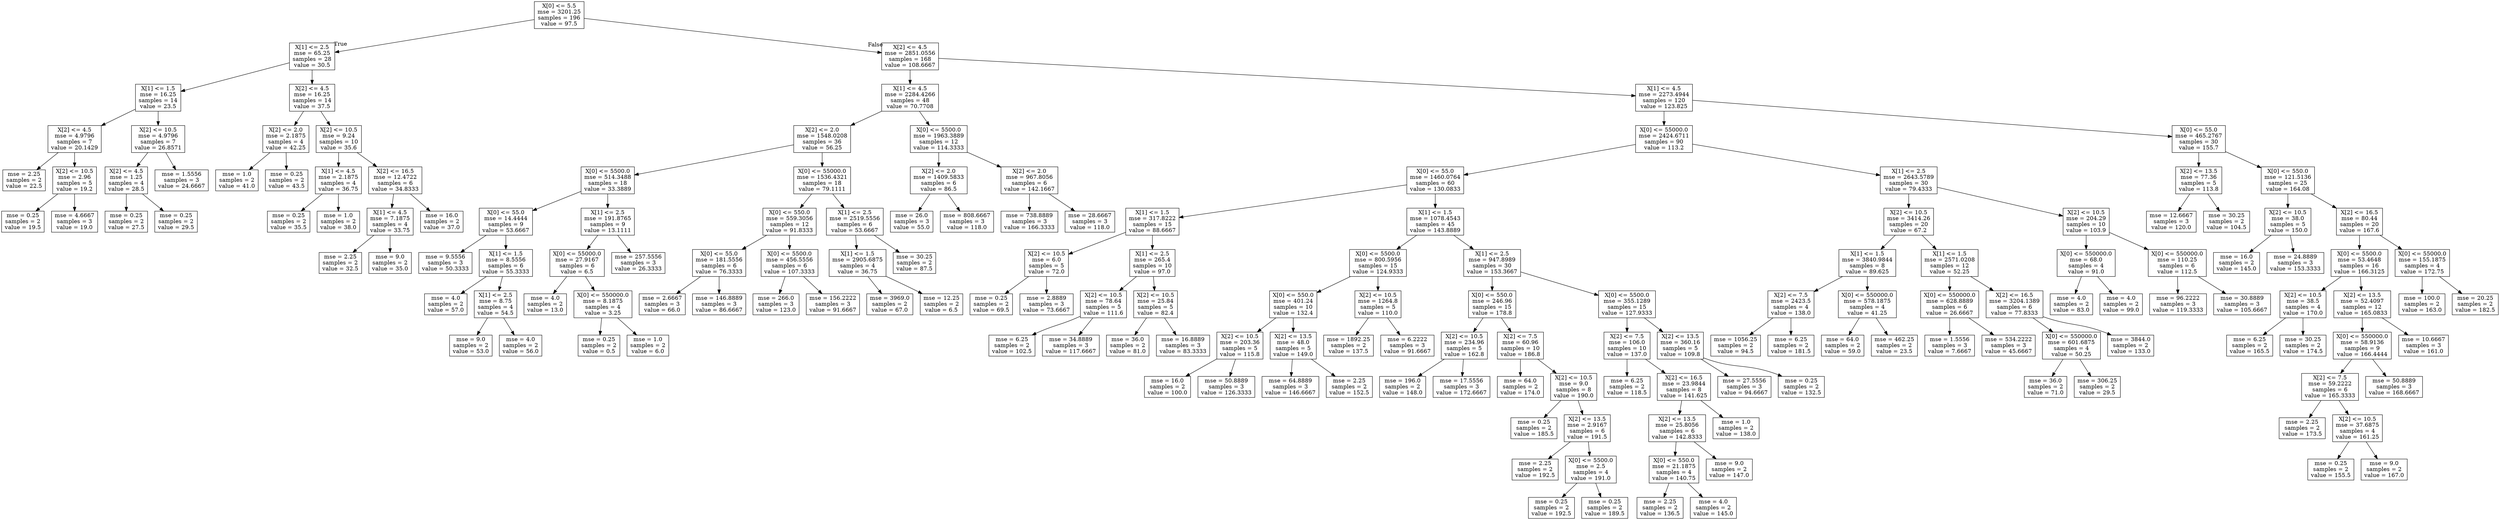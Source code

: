 digraph Tree {
node [shape=box] ;
0 [label="X[0] <= 5.5\nmse = 3201.25\nsamples = 196\nvalue = 97.5"] ;
1 [label="X[1] <= 2.5\nmse = 65.25\nsamples = 28\nvalue = 30.5"] ;
0 -> 1 [labeldistance=2.5, labelangle=45, headlabel="True"] ;
2 [label="X[1] <= 1.5\nmse = 16.25\nsamples = 14\nvalue = 23.5"] ;
1 -> 2 ;
3 [label="X[2] <= 4.5\nmse = 4.9796\nsamples = 7\nvalue = 20.1429"] ;
2 -> 3 ;
4 [label="mse = 2.25\nsamples = 2\nvalue = 22.5"] ;
3 -> 4 ;
5 [label="X[2] <= 10.5\nmse = 2.96\nsamples = 5\nvalue = 19.2"] ;
3 -> 5 ;
6 [label="mse = 0.25\nsamples = 2\nvalue = 19.5"] ;
5 -> 6 ;
7 [label="mse = 4.6667\nsamples = 3\nvalue = 19.0"] ;
5 -> 7 ;
8 [label="X[2] <= 10.5\nmse = 4.9796\nsamples = 7\nvalue = 26.8571"] ;
2 -> 8 ;
9 [label="X[2] <= 4.5\nmse = 1.25\nsamples = 4\nvalue = 28.5"] ;
8 -> 9 ;
10 [label="mse = 0.25\nsamples = 2\nvalue = 27.5"] ;
9 -> 10 ;
11 [label="mse = 0.25\nsamples = 2\nvalue = 29.5"] ;
9 -> 11 ;
12 [label="mse = 1.5556\nsamples = 3\nvalue = 24.6667"] ;
8 -> 12 ;
13 [label="X[2] <= 4.5\nmse = 16.25\nsamples = 14\nvalue = 37.5"] ;
1 -> 13 ;
14 [label="X[2] <= 2.0\nmse = 2.1875\nsamples = 4\nvalue = 42.25"] ;
13 -> 14 ;
15 [label="mse = 1.0\nsamples = 2\nvalue = 41.0"] ;
14 -> 15 ;
16 [label="mse = 0.25\nsamples = 2\nvalue = 43.5"] ;
14 -> 16 ;
17 [label="X[2] <= 10.5\nmse = 9.24\nsamples = 10\nvalue = 35.6"] ;
13 -> 17 ;
18 [label="X[1] <= 4.5\nmse = 2.1875\nsamples = 4\nvalue = 36.75"] ;
17 -> 18 ;
19 [label="mse = 0.25\nsamples = 2\nvalue = 35.5"] ;
18 -> 19 ;
20 [label="mse = 1.0\nsamples = 2\nvalue = 38.0"] ;
18 -> 20 ;
21 [label="X[2] <= 16.5\nmse = 12.4722\nsamples = 6\nvalue = 34.8333"] ;
17 -> 21 ;
22 [label="X[1] <= 4.5\nmse = 7.1875\nsamples = 4\nvalue = 33.75"] ;
21 -> 22 ;
23 [label="mse = 2.25\nsamples = 2\nvalue = 32.5"] ;
22 -> 23 ;
24 [label="mse = 9.0\nsamples = 2\nvalue = 35.0"] ;
22 -> 24 ;
25 [label="mse = 16.0\nsamples = 2\nvalue = 37.0"] ;
21 -> 25 ;
26 [label="X[2] <= 4.5\nmse = 2851.0556\nsamples = 168\nvalue = 108.6667"] ;
0 -> 26 [labeldistance=2.5, labelangle=-45, headlabel="False"] ;
27 [label="X[1] <= 4.5\nmse = 2284.4266\nsamples = 48\nvalue = 70.7708"] ;
26 -> 27 ;
28 [label="X[2] <= 2.0\nmse = 1548.0208\nsamples = 36\nvalue = 56.25"] ;
27 -> 28 ;
29 [label="X[0] <= 5500.0\nmse = 514.3488\nsamples = 18\nvalue = 33.3889"] ;
28 -> 29 ;
30 [label="X[0] <= 55.0\nmse = 14.4444\nsamples = 9\nvalue = 53.6667"] ;
29 -> 30 ;
31 [label="mse = 9.5556\nsamples = 3\nvalue = 50.3333"] ;
30 -> 31 ;
32 [label="X[1] <= 1.5\nmse = 8.5556\nsamples = 6\nvalue = 55.3333"] ;
30 -> 32 ;
33 [label="mse = 4.0\nsamples = 2\nvalue = 57.0"] ;
32 -> 33 ;
34 [label="X[1] <= 2.5\nmse = 8.75\nsamples = 4\nvalue = 54.5"] ;
32 -> 34 ;
35 [label="mse = 9.0\nsamples = 2\nvalue = 53.0"] ;
34 -> 35 ;
36 [label="mse = 4.0\nsamples = 2\nvalue = 56.0"] ;
34 -> 36 ;
37 [label="X[1] <= 2.5\nmse = 191.8765\nsamples = 9\nvalue = 13.1111"] ;
29 -> 37 ;
38 [label="X[0] <= 55000.0\nmse = 27.9167\nsamples = 6\nvalue = 6.5"] ;
37 -> 38 ;
39 [label="mse = 4.0\nsamples = 2\nvalue = 13.0"] ;
38 -> 39 ;
40 [label="X[0] <= 550000.0\nmse = 8.1875\nsamples = 4\nvalue = 3.25"] ;
38 -> 40 ;
41 [label="mse = 0.25\nsamples = 2\nvalue = 0.5"] ;
40 -> 41 ;
42 [label="mse = 1.0\nsamples = 2\nvalue = 6.0"] ;
40 -> 42 ;
43 [label="mse = 257.5556\nsamples = 3\nvalue = 26.3333"] ;
37 -> 43 ;
44 [label="X[0] <= 55000.0\nmse = 1536.4321\nsamples = 18\nvalue = 79.1111"] ;
28 -> 44 ;
45 [label="X[0] <= 550.0\nmse = 559.3056\nsamples = 12\nvalue = 91.8333"] ;
44 -> 45 ;
46 [label="X[0] <= 55.0\nmse = 181.5556\nsamples = 6\nvalue = 76.3333"] ;
45 -> 46 ;
47 [label="mse = 2.6667\nsamples = 3\nvalue = 66.0"] ;
46 -> 47 ;
48 [label="mse = 146.8889\nsamples = 3\nvalue = 86.6667"] ;
46 -> 48 ;
49 [label="X[0] <= 5500.0\nmse = 456.5556\nsamples = 6\nvalue = 107.3333"] ;
45 -> 49 ;
50 [label="mse = 266.0\nsamples = 3\nvalue = 123.0"] ;
49 -> 50 ;
51 [label="mse = 156.2222\nsamples = 3\nvalue = 91.6667"] ;
49 -> 51 ;
52 [label="X[1] <= 2.5\nmse = 2519.5556\nsamples = 6\nvalue = 53.6667"] ;
44 -> 52 ;
53 [label="X[1] <= 1.5\nmse = 2905.6875\nsamples = 4\nvalue = 36.75"] ;
52 -> 53 ;
54 [label="mse = 3969.0\nsamples = 2\nvalue = 67.0"] ;
53 -> 54 ;
55 [label="mse = 12.25\nsamples = 2\nvalue = 6.5"] ;
53 -> 55 ;
56 [label="mse = 30.25\nsamples = 2\nvalue = 87.5"] ;
52 -> 56 ;
57 [label="X[0] <= 5500.0\nmse = 1963.3889\nsamples = 12\nvalue = 114.3333"] ;
27 -> 57 ;
58 [label="X[2] <= 2.0\nmse = 1409.5833\nsamples = 6\nvalue = 86.5"] ;
57 -> 58 ;
59 [label="mse = 26.0\nsamples = 3\nvalue = 55.0"] ;
58 -> 59 ;
60 [label="mse = 808.6667\nsamples = 3\nvalue = 118.0"] ;
58 -> 60 ;
61 [label="X[2] <= 2.0\nmse = 967.8056\nsamples = 6\nvalue = 142.1667"] ;
57 -> 61 ;
62 [label="mse = 738.8889\nsamples = 3\nvalue = 166.3333"] ;
61 -> 62 ;
63 [label="mse = 28.6667\nsamples = 3\nvalue = 118.0"] ;
61 -> 63 ;
64 [label="X[1] <= 4.5\nmse = 2273.4944\nsamples = 120\nvalue = 123.825"] ;
26 -> 64 ;
65 [label="X[0] <= 55000.0\nmse = 2424.6711\nsamples = 90\nvalue = 113.2"] ;
64 -> 65 ;
66 [label="X[0] <= 55.0\nmse = 1460.0764\nsamples = 60\nvalue = 130.0833"] ;
65 -> 66 ;
67 [label="X[1] <= 1.5\nmse = 317.8222\nsamples = 15\nvalue = 88.6667"] ;
66 -> 67 ;
68 [label="X[2] <= 10.5\nmse = 6.0\nsamples = 5\nvalue = 72.0"] ;
67 -> 68 ;
69 [label="mse = 0.25\nsamples = 2\nvalue = 69.5"] ;
68 -> 69 ;
70 [label="mse = 2.8889\nsamples = 3\nvalue = 73.6667"] ;
68 -> 70 ;
71 [label="X[1] <= 2.5\nmse = 265.4\nsamples = 10\nvalue = 97.0"] ;
67 -> 71 ;
72 [label="X[2] <= 10.5\nmse = 78.64\nsamples = 5\nvalue = 111.6"] ;
71 -> 72 ;
73 [label="mse = 6.25\nsamples = 2\nvalue = 102.5"] ;
72 -> 73 ;
74 [label="mse = 34.8889\nsamples = 3\nvalue = 117.6667"] ;
72 -> 74 ;
75 [label="X[2] <= 10.5\nmse = 25.84\nsamples = 5\nvalue = 82.4"] ;
71 -> 75 ;
76 [label="mse = 36.0\nsamples = 2\nvalue = 81.0"] ;
75 -> 76 ;
77 [label="mse = 16.8889\nsamples = 3\nvalue = 83.3333"] ;
75 -> 77 ;
78 [label="X[1] <= 1.5\nmse = 1078.4543\nsamples = 45\nvalue = 143.8889"] ;
66 -> 78 ;
79 [label="X[0] <= 5500.0\nmse = 800.5956\nsamples = 15\nvalue = 124.9333"] ;
78 -> 79 ;
80 [label="X[0] <= 550.0\nmse = 401.24\nsamples = 10\nvalue = 132.4"] ;
79 -> 80 ;
81 [label="X[2] <= 10.5\nmse = 203.36\nsamples = 5\nvalue = 115.8"] ;
80 -> 81 ;
82 [label="mse = 16.0\nsamples = 2\nvalue = 100.0"] ;
81 -> 82 ;
83 [label="mse = 50.8889\nsamples = 3\nvalue = 126.3333"] ;
81 -> 83 ;
84 [label="X[2] <= 13.5\nmse = 48.0\nsamples = 5\nvalue = 149.0"] ;
80 -> 84 ;
85 [label="mse = 64.8889\nsamples = 3\nvalue = 146.6667"] ;
84 -> 85 ;
86 [label="mse = 2.25\nsamples = 2\nvalue = 152.5"] ;
84 -> 86 ;
87 [label="X[2] <= 10.5\nmse = 1264.8\nsamples = 5\nvalue = 110.0"] ;
79 -> 87 ;
88 [label="mse = 1892.25\nsamples = 2\nvalue = 137.5"] ;
87 -> 88 ;
89 [label="mse = 6.2222\nsamples = 3\nvalue = 91.6667"] ;
87 -> 89 ;
90 [label="X[1] <= 2.5\nmse = 947.8989\nsamples = 30\nvalue = 153.3667"] ;
78 -> 90 ;
91 [label="X[0] <= 550.0\nmse = 246.96\nsamples = 15\nvalue = 178.8"] ;
90 -> 91 ;
92 [label="X[2] <= 10.5\nmse = 234.96\nsamples = 5\nvalue = 162.8"] ;
91 -> 92 ;
93 [label="mse = 196.0\nsamples = 2\nvalue = 148.0"] ;
92 -> 93 ;
94 [label="mse = 17.5556\nsamples = 3\nvalue = 172.6667"] ;
92 -> 94 ;
95 [label="X[2] <= 7.5\nmse = 60.96\nsamples = 10\nvalue = 186.8"] ;
91 -> 95 ;
96 [label="mse = 64.0\nsamples = 2\nvalue = 174.0"] ;
95 -> 96 ;
97 [label="X[2] <= 10.5\nmse = 9.0\nsamples = 8\nvalue = 190.0"] ;
95 -> 97 ;
98 [label="mse = 0.25\nsamples = 2\nvalue = 185.5"] ;
97 -> 98 ;
99 [label="X[2] <= 13.5\nmse = 2.9167\nsamples = 6\nvalue = 191.5"] ;
97 -> 99 ;
100 [label="mse = 2.25\nsamples = 2\nvalue = 192.5"] ;
99 -> 100 ;
101 [label="X[0] <= 5500.0\nmse = 2.5\nsamples = 4\nvalue = 191.0"] ;
99 -> 101 ;
102 [label="mse = 0.25\nsamples = 2\nvalue = 192.5"] ;
101 -> 102 ;
103 [label="mse = 0.25\nsamples = 2\nvalue = 189.5"] ;
101 -> 103 ;
104 [label="X[0] <= 5500.0\nmse = 355.1289\nsamples = 15\nvalue = 127.9333"] ;
90 -> 104 ;
105 [label="X[2] <= 7.5\nmse = 106.0\nsamples = 10\nvalue = 137.0"] ;
104 -> 105 ;
106 [label="mse = 6.25\nsamples = 2\nvalue = 118.5"] ;
105 -> 106 ;
107 [label="X[2] <= 16.5\nmse = 23.9844\nsamples = 8\nvalue = 141.625"] ;
105 -> 107 ;
108 [label="X[2] <= 13.5\nmse = 25.8056\nsamples = 6\nvalue = 142.8333"] ;
107 -> 108 ;
109 [label="X[0] <= 550.0\nmse = 21.1875\nsamples = 4\nvalue = 140.75"] ;
108 -> 109 ;
110 [label="mse = 2.25\nsamples = 2\nvalue = 136.5"] ;
109 -> 110 ;
111 [label="mse = 4.0\nsamples = 2\nvalue = 145.0"] ;
109 -> 111 ;
112 [label="mse = 9.0\nsamples = 2\nvalue = 147.0"] ;
108 -> 112 ;
113 [label="mse = 1.0\nsamples = 2\nvalue = 138.0"] ;
107 -> 113 ;
114 [label="X[2] <= 13.5\nmse = 360.16\nsamples = 5\nvalue = 109.8"] ;
104 -> 114 ;
115 [label="mse = 27.5556\nsamples = 3\nvalue = 94.6667"] ;
114 -> 115 ;
116 [label="mse = 0.25\nsamples = 2\nvalue = 132.5"] ;
114 -> 116 ;
117 [label="X[1] <= 2.5\nmse = 2643.5789\nsamples = 30\nvalue = 79.4333"] ;
65 -> 117 ;
118 [label="X[2] <= 10.5\nmse = 3414.26\nsamples = 20\nvalue = 67.2"] ;
117 -> 118 ;
119 [label="X[1] <= 1.5\nmse = 3840.9844\nsamples = 8\nvalue = 89.625"] ;
118 -> 119 ;
120 [label="X[2] <= 7.5\nmse = 2423.5\nsamples = 4\nvalue = 138.0"] ;
119 -> 120 ;
121 [label="mse = 1056.25\nsamples = 2\nvalue = 94.5"] ;
120 -> 121 ;
122 [label="mse = 6.25\nsamples = 2\nvalue = 181.5"] ;
120 -> 122 ;
123 [label="X[0] <= 550000.0\nmse = 578.1875\nsamples = 4\nvalue = 41.25"] ;
119 -> 123 ;
124 [label="mse = 64.0\nsamples = 2\nvalue = 59.0"] ;
123 -> 124 ;
125 [label="mse = 462.25\nsamples = 2\nvalue = 23.5"] ;
123 -> 125 ;
126 [label="X[1] <= 1.5\nmse = 2571.0208\nsamples = 12\nvalue = 52.25"] ;
118 -> 126 ;
127 [label="X[0] <= 550000.0\nmse = 628.8889\nsamples = 6\nvalue = 26.6667"] ;
126 -> 127 ;
128 [label="mse = 1.5556\nsamples = 3\nvalue = 7.6667"] ;
127 -> 128 ;
129 [label="mse = 534.2222\nsamples = 3\nvalue = 45.6667"] ;
127 -> 129 ;
130 [label="X[2] <= 16.5\nmse = 3204.1389\nsamples = 6\nvalue = 77.8333"] ;
126 -> 130 ;
131 [label="X[0] <= 550000.0\nmse = 601.6875\nsamples = 4\nvalue = 50.25"] ;
130 -> 131 ;
132 [label="mse = 36.0\nsamples = 2\nvalue = 71.0"] ;
131 -> 132 ;
133 [label="mse = 306.25\nsamples = 2\nvalue = 29.5"] ;
131 -> 133 ;
134 [label="mse = 3844.0\nsamples = 2\nvalue = 133.0"] ;
130 -> 134 ;
135 [label="X[2] <= 10.5\nmse = 204.29\nsamples = 10\nvalue = 103.9"] ;
117 -> 135 ;
136 [label="X[0] <= 550000.0\nmse = 68.0\nsamples = 4\nvalue = 91.0"] ;
135 -> 136 ;
137 [label="mse = 4.0\nsamples = 2\nvalue = 83.0"] ;
136 -> 137 ;
138 [label="mse = 4.0\nsamples = 2\nvalue = 99.0"] ;
136 -> 138 ;
139 [label="X[0] <= 550000.0\nmse = 110.25\nsamples = 6\nvalue = 112.5"] ;
135 -> 139 ;
140 [label="mse = 96.2222\nsamples = 3\nvalue = 119.3333"] ;
139 -> 140 ;
141 [label="mse = 30.8889\nsamples = 3\nvalue = 105.6667"] ;
139 -> 141 ;
142 [label="X[0] <= 55.0\nmse = 465.2767\nsamples = 30\nvalue = 155.7"] ;
64 -> 142 ;
143 [label="X[2] <= 13.5\nmse = 77.36\nsamples = 5\nvalue = 113.8"] ;
142 -> 143 ;
144 [label="mse = 12.6667\nsamples = 3\nvalue = 120.0"] ;
143 -> 144 ;
145 [label="mse = 30.25\nsamples = 2\nvalue = 104.5"] ;
143 -> 145 ;
146 [label="X[0] <= 550.0\nmse = 121.5136\nsamples = 25\nvalue = 164.08"] ;
142 -> 146 ;
147 [label="X[2] <= 10.5\nmse = 38.0\nsamples = 5\nvalue = 150.0"] ;
146 -> 147 ;
148 [label="mse = 16.0\nsamples = 2\nvalue = 145.0"] ;
147 -> 148 ;
149 [label="mse = 24.8889\nsamples = 3\nvalue = 153.3333"] ;
147 -> 149 ;
150 [label="X[2] <= 16.5\nmse = 80.44\nsamples = 20\nvalue = 167.6"] ;
146 -> 150 ;
151 [label="X[0] <= 5500.0\nmse = 53.4648\nsamples = 16\nvalue = 166.3125"] ;
150 -> 151 ;
152 [label="X[2] <= 10.5\nmse = 38.5\nsamples = 4\nvalue = 170.0"] ;
151 -> 152 ;
153 [label="mse = 6.25\nsamples = 2\nvalue = 165.5"] ;
152 -> 153 ;
154 [label="mse = 30.25\nsamples = 2\nvalue = 174.5"] ;
152 -> 154 ;
155 [label="X[2] <= 13.5\nmse = 52.4097\nsamples = 12\nvalue = 165.0833"] ;
151 -> 155 ;
156 [label="X[0] <= 550000.0\nmse = 58.9136\nsamples = 9\nvalue = 166.4444"] ;
155 -> 156 ;
157 [label="X[2] <= 7.5\nmse = 59.2222\nsamples = 6\nvalue = 165.3333"] ;
156 -> 157 ;
158 [label="mse = 2.25\nsamples = 2\nvalue = 173.5"] ;
157 -> 158 ;
159 [label="X[2] <= 10.5\nmse = 37.6875\nsamples = 4\nvalue = 161.25"] ;
157 -> 159 ;
160 [label="mse = 0.25\nsamples = 2\nvalue = 155.5"] ;
159 -> 160 ;
161 [label="mse = 9.0\nsamples = 2\nvalue = 167.0"] ;
159 -> 161 ;
162 [label="mse = 50.8889\nsamples = 3\nvalue = 168.6667"] ;
156 -> 162 ;
163 [label="mse = 10.6667\nsamples = 3\nvalue = 161.0"] ;
155 -> 163 ;
164 [label="X[0] <= 55000.0\nmse = 155.1875\nsamples = 4\nvalue = 172.75"] ;
150 -> 164 ;
165 [label="mse = 100.0\nsamples = 2\nvalue = 163.0"] ;
164 -> 165 ;
166 [label="mse = 20.25\nsamples = 2\nvalue = 182.5"] ;
164 -> 166 ;
}